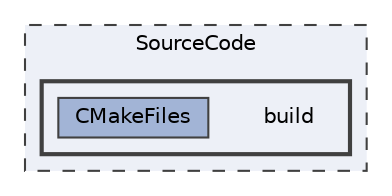 digraph "SourceCode/build"
{
 // LATEX_PDF_SIZE
  bgcolor="transparent";
  edge [fontname=Helvetica,fontsize=10,labelfontname=Helvetica,labelfontsize=10];
  node [fontname=Helvetica,fontsize=10,shape=box,height=0.2,width=0.4];
  compound=true
  subgraph clusterdir_ec5974339a1de2ed9600da4dc21f3a8e {
    graph [ bgcolor="#edf0f7", pencolor="grey25", label="SourceCode", fontname=Helvetica,fontsize=10 style="filled,dashed", URL="dir_ec5974339a1de2ed9600da4dc21f3a8e.html",tooltip=""]
  subgraph clusterdir_6c96edbbfaf0943994058b98b0b25ac4 {
    graph [ bgcolor="#edf0f7", pencolor="grey25", label="", fontname=Helvetica,fontsize=10 style="filled,bold", URL="dir_6c96edbbfaf0943994058b98b0b25ac4.html",tooltip=""]
    dir_6c96edbbfaf0943994058b98b0b25ac4 [shape=plaintext, label="build"];
  dir_0a68f6a41534be0bb59f4e1a524cda4c [label="CMakeFiles", fillcolor="#a2b4d6", color="grey25", style="filled", URL="dir_0a68f6a41534be0bb59f4e1a524cda4c.html",tooltip=""];
  }
  }
}
